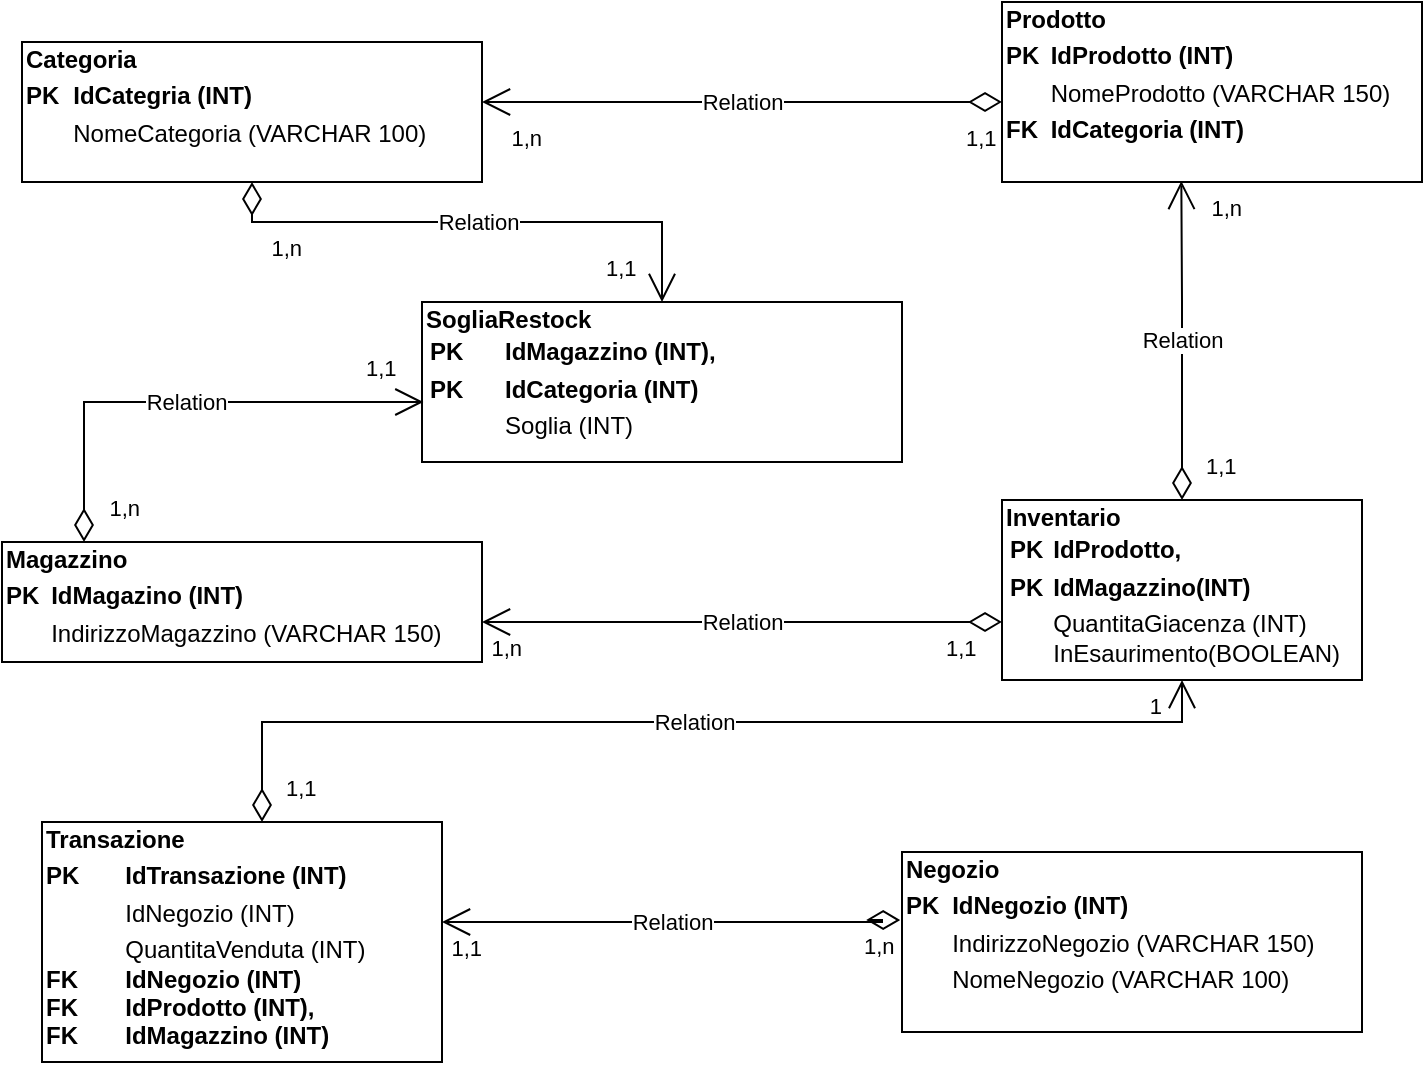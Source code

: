 <mxfile version="24.3.1" type="google">
  <diagram name="Pagina-1" id="8eU_rHXCP34GpM_M6-kl">
    <mxGraphModel grid="1" page="1" gridSize="10" guides="1" tooltips="1" connect="1" arrows="1" fold="1" pageScale="1" pageWidth="827" pageHeight="1169" math="0" shadow="0">
      <root>
        <mxCell id="0" />
        <mxCell id="1" parent="0" />
        <mxCell id="SguuPem-Ruo5fJMCZd8Y-1" value="&lt;div style=&quot;box-sizing: border-box; width: 100%; background-image: initial; background-position: initial; background-size: initial; background-repeat: initial; background-attachment: initial; background-origin: initial; background-clip: initial; padding: 2px;&quot;&gt;&lt;b style=&quot;&quot;&gt;Magazzino&lt;/b&gt;&lt;/div&gt;&lt;table style=&quot;width:100%;font-size:1em;&quot; cellpadding=&quot;2&quot; cellspacing=&quot;0&quot;&gt;&lt;tbody&gt;&lt;tr&gt;&lt;td&gt;&lt;b style=&quot;&quot;&gt;PK&lt;/b&gt;&lt;/td&gt;&lt;td&gt;&lt;b&gt;IdMagazino (INT)&lt;/b&gt;&lt;/td&gt;&lt;/tr&gt;&lt;tr&gt;&lt;td&gt;&lt;br&gt;&lt;/td&gt;&lt;td&gt;IndirizzoMagazzino (VARCHAR 150)&lt;br&gt;&lt;/td&gt;&lt;/tr&gt;&lt;tr&gt;&lt;td&gt;&lt;/td&gt;&lt;td&gt;&lt;br&gt;&lt;/td&gt;&lt;/tr&gt;&lt;/tbody&gt;&lt;/table&gt;" style="verticalAlign=top;align=left;overflow=fill;html=1;whiteSpace=wrap;" vertex="1" parent="1">
          <mxGeometry x="60" y="400" width="240" height="60" as="geometry" />
        </mxCell>
        <mxCell id="SguuPem-Ruo5fJMCZd8Y-2" value="&lt;div style=&quot;box-sizing: border-box; width: 100%; background-image: initial; background-position: initial; background-size: initial; background-repeat: initial; background-attachment: initial; background-origin: initial; background-clip: initial; padding: 2px;&quot;&gt;&lt;b style=&quot;&quot;&gt;Prodotto&lt;/b&gt;&lt;/div&gt;&lt;table style=&quot;width:100%;font-size:1em;&quot; cellpadding=&quot;2&quot; cellspacing=&quot;0&quot;&gt;&lt;tbody&gt;&lt;tr&gt;&lt;td&gt;&lt;b style=&quot;&quot;&gt;PK&lt;/b&gt;&lt;/td&gt;&lt;td&gt;&lt;b&gt;IdProdotto (INT)&lt;/b&gt;&lt;/td&gt;&lt;/tr&gt;&lt;tr&gt;&lt;td&gt;&lt;br&gt;&lt;/td&gt;&lt;td&gt;NomeProdotto (VARCHAR 150)&lt;/td&gt;&lt;/tr&gt;&lt;tr&gt;&lt;td&gt;&lt;b&gt;FK&lt;/b&gt;&lt;/td&gt;&lt;td&gt;&lt;b&gt;IdCategoria (INT)&lt;/b&gt;&lt;/td&gt;&lt;/tr&gt;&lt;/tbody&gt;&lt;/table&gt;" style="verticalAlign=top;align=left;overflow=fill;html=1;whiteSpace=wrap;" vertex="1" parent="1">
          <mxGeometry x="560" y="130" width="210" height="90" as="geometry" />
        </mxCell>
        <mxCell id="SguuPem-Ruo5fJMCZd8Y-3" value="&lt;div style=&quot;box-sizing: border-box; width: 100%; background-image: initial; background-position: initial; background-size: initial; background-repeat: initial; background-attachment: initial; background-origin: initial; background-clip: initial; padding: 2px;&quot;&gt;&lt;b style=&quot;&quot;&gt;Inventario&lt;/b&gt;&lt;table style=&quot;font-size: 1em; width: 100%;&quot; cellpadding=&quot;2&quot; cellspacing=&quot;0&quot;&gt;&lt;tbody&gt;&lt;tr&gt;&lt;td&gt;&lt;b style=&quot;&quot;&gt;PK&lt;/b&gt;&lt;/td&gt;&lt;td&gt;&lt;b&gt;IdProdotto,&lt;/b&gt;&lt;/td&gt;&lt;/tr&gt;&lt;tr&gt;&lt;td&gt;&lt;b&gt;PK&lt;/b&gt;&lt;/td&gt;&lt;td&gt;&lt;b style=&quot;&quot;&gt;IdMagazzino(INT)&lt;/b&gt;&lt;/td&gt;&lt;/tr&gt;&lt;tr&gt;&lt;td&gt;&lt;/td&gt;&lt;td&gt;QuantitaGiacenza (INT)&lt;br&gt;InEsaurimento(BOOLEAN)&lt;/td&gt;&lt;/tr&gt;&lt;/tbody&gt;&lt;/table&gt;&lt;/div&gt;" style="verticalAlign=top;align=left;overflow=fill;html=1;whiteSpace=wrap;" vertex="1" parent="1">
          <mxGeometry x="560" y="379" width="180" height="90" as="geometry" />
        </mxCell>
        <mxCell id="SguuPem-Ruo5fJMCZd8Y-4" value="&lt;div style=&quot;box-sizing: border-box; width: 100%; background-image: initial; background-position: initial; background-size: initial; background-repeat: initial; background-attachment: initial; background-origin: initial; background-clip: initial; padding: 2px;&quot;&gt;&lt;b style=&quot;&quot;&gt;Negozio&lt;/b&gt;&lt;/div&gt;&lt;table style=&quot;width:100%;font-size:1em;&quot; cellpadding=&quot;2&quot; cellspacing=&quot;0&quot;&gt;&lt;tbody&gt;&lt;tr&gt;&lt;td&gt;&lt;b style=&quot;&quot;&gt;PK&lt;/b&gt;&lt;/td&gt;&lt;td&gt;&lt;b style=&quot;&quot;&gt;IdNegozio (INT)&lt;/b&gt;&lt;/td&gt;&lt;/tr&gt;&lt;tr&gt;&lt;td&gt;&lt;br&gt;&lt;/td&gt;&lt;td&gt;IndirizzoNegozio (VARCHAR 150)&lt;/td&gt;&lt;/tr&gt;&lt;tr&gt;&lt;td&gt;&lt;/td&gt;&lt;td&gt;NomeNegozio (VARCHAR 100)&lt;/td&gt;&lt;/tr&gt;&lt;/tbody&gt;&lt;/table&gt;" style="verticalAlign=top;align=left;overflow=fill;html=1;whiteSpace=wrap;" vertex="1" parent="1">
          <mxGeometry x="510" y="555" width="230" height="90" as="geometry" />
        </mxCell>
        <mxCell id="SguuPem-Ruo5fJMCZd8Y-5" value="&lt;div style=&quot;box-sizing: border-box; width: 100%; background-image: initial; background-position: initial; background-size: initial; background-repeat: initial; background-attachment: initial; background-origin: initial; background-clip: initial; padding: 2px;&quot;&gt;&lt;b style=&quot;&quot;&gt;Categoria&lt;/b&gt;&lt;/div&gt;&lt;table style=&quot;width:100%;font-size:1em;&quot; cellpadding=&quot;2&quot; cellspacing=&quot;0&quot;&gt;&lt;tbody&gt;&lt;tr&gt;&lt;td&gt;&lt;b style=&quot;&quot;&gt;PK&lt;/b&gt;&lt;/td&gt;&lt;td&gt;&lt;b style=&quot;&quot;&gt;IdCategria (INT)&lt;/b&gt;&lt;/td&gt;&lt;/tr&gt;&lt;tr&gt;&lt;td&gt;&lt;br&gt;&lt;/td&gt;&lt;td&gt;NomeCategoria (VARCHAR 100)&lt;/td&gt;&lt;/tr&gt;&lt;tr&gt;&lt;td&gt;&lt;/td&gt;&lt;td&gt;&lt;br&gt;&lt;/td&gt;&lt;/tr&gt;&lt;/tbody&gt;&lt;/table&gt;" style="verticalAlign=top;align=left;overflow=fill;html=1;whiteSpace=wrap;" vertex="1" parent="1">
          <mxGeometry x="70" y="150" width="230" height="70" as="geometry" />
        </mxCell>
        <mxCell id="SguuPem-Ruo5fJMCZd8Y-6" value="&lt;div style=&quot;box-sizing: border-box; width: 100%; background-image: initial; background-position: initial; background-size: initial; background-repeat: initial; background-attachment: initial; background-origin: initial; background-clip: initial; padding: 2px;&quot;&gt;&lt;b style=&quot;&quot;&gt;Transazione&lt;/b&gt;&lt;/div&gt;&lt;table style=&quot;width:100%;font-size:1em;&quot; cellpadding=&quot;2&quot; cellspacing=&quot;0&quot;&gt;&lt;tbody&gt;&lt;tr&gt;&lt;td&gt;&lt;b style=&quot;&quot;&gt;PK&lt;/b&gt;&lt;/td&gt;&lt;td&gt;&lt;b style=&quot;&quot;&gt;IdTransazione (INT)&lt;/b&gt;&lt;/td&gt;&lt;/tr&gt;&lt;tr&gt;&lt;td&gt;&lt;br&gt;&lt;/td&gt;&lt;td&gt;IdNegozio (INT)&lt;/td&gt;&lt;/tr&gt;&lt;tr&gt;&lt;td&gt;&lt;br&gt;&lt;b&gt;FK&lt;/b&gt;&lt;span style=&quot;font-weight: bold; white-space: pre;&quot;&gt;&#x9;&lt;/span&gt;&lt;br&gt;&lt;b&gt;FK&lt;/b&gt;&lt;br&gt;&lt;b&gt;FK&lt;/b&gt;&lt;/td&gt;&lt;td&gt;QuantitaVenduta (INT)&lt;br&gt;&lt;b&gt;IdNegozio (INT)&lt;/b&gt;&lt;br&gt;&lt;b&gt;IdProdotto (INT),&lt;/b&gt;&lt;br&gt;&lt;b&gt;IdMagazzino (INT)&lt;/b&gt;&lt;/td&gt;&lt;/tr&gt;&lt;/tbody&gt;&lt;/table&gt;" style="verticalAlign=top;align=left;overflow=fill;html=1;whiteSpace=wrap;" vertex="1" parent="1">
          <mxGeometry x="80" y="540" width="200" height="120" as="geometry" />
        </mxCell>
        <mxCell id="SguuPem-Ruo5fJMCZd8Y-7" value="Relation" style="endArrow=open;html=1;endSize=12;startArrow=diamondThin;startSize=14;startFill=0;edgeStyle=orthogonalEdgeStyle;rounded=0;" edge="1" parent="1">
          <mxGeometry relative="1" as="geometry">
            <mxPoint x="560" y="180" as="sourcePoint" />
            <mxPoint x="300" y="180" as="targetPoint" />
            <Array as="points">
              <mxPoint x="560" y="180" />
            </Array>
          </mxGeometry>
        </mxCell>
        <mxCell id="SguuPem-Ruo5fJMCZd8Y-8" value="1,1" style="edgeLabel;resizable=0;html=1;align=left;verticalAlign=top;" connectable="0" vertex="1" parent="SguuPem-Ruo5fJMCZd8Y-7">
          <mxGeometry x="-1" relative="1" as="geometry">
            <mxPoint x="-20" y="5" as="offset" />
          </mxGeometry>
        </mxCell>
        <mxCell id="SguuPem-Ruo5fJMCZd8Y-9" value="1,n" style="edgeLabel;resizable=0;html=1;align=right;verticalAlign=top;" connectable="0" vertex="1" parent="SguuPem-Ruo5fJMCZd8Y-7">
          <mxGeometry x="1" relative="1" as="geometry">
            <mxPoint x="30" y="5" as="offset" />
          </mxGeometry>
        </mxCell>
        <mxCell id="SguuPem-Ruo5fJMCZd8Y-10" value="Relation" style="endArrow=open;html=1;endSize=12;startArrow=diamondThin;startSize=14;startFill=0;edgeStyle=orthogonalEdgeStyle;rounded=0;exitX=0.5;exitY=0;exitDx=0;exitDy=0;entryX=0.427;entryY=0.994;entryDx=0;entryDy=0;entryPerimeter=0;" edge="1" parent="1" source="SguuPem-Ruo5fJMCZd8Y-3" target="SguuPem-Ruo5fJMCZd8Y-2">
          <mxGeometry relative="1" as="geometry">
            <mxPoint x="390" y="230" as="sourcePoint" />
            <mxPoint x="650" y="260" as="targetPoint" />
            <Array as="points">
              <mxPoint x="650" y="280" />
              <mxPoint x="650" y="280" />
            </Array>
          </mxGeometry>
        </mxCell>
        <mxCell id="SguuPem-Ruo5fJMCZd8Y-11" value="1,1" style="edgeLabel;resizable=0;html=1;align=left;verticalAlign=top;" connectable="0" vertex="1" parent="SguuPem-Ruo5fJMCZd8Y-10">
          <mxGeometry x="-1" relative="1" as="geometry">
            <mxPoint x="10" y="-30" as="offset" />
          </mxGeometry>
        </mxCell>
        <mxCell id="SguuPem-Ruo5fJMCZd8Y-12" value="Relation" style="endArrow=open;html=1;endSize=12;startArrow=diamondThin;startSize=14;startFill=0;edgeStyle=orthogonalEdgeStyle;rounded=0;exitX=0;exitY=0;exitDx=0;exitDy=0;" edge="1" parent="1">
          <mxGeometry relative="1" as="geometry">
            <mxPoint x="560" y="440" as="sourcePoint" />
            <mxPoint x="300" y="440" as="targetPoint" />
            <Array as="points">
              <mxPoint x="370" y="440" />
              <mxPoint x="370" y="440" />
            </Array>
          </mxGeometry>
        </mxCell>
        <mxCell id="SguuPem-Ruo5fJMCZd8Y-13" value="1,1" style="edgeLabel;resizable=0;html=1;align=left;verticalAlign=top;" connectable="0" vertex="1" parent="SguuPem-Ruo5fJMCZd8Y-12">
          <mxGeometry x="-1" relative="1" as="geometry">
            <mxPoint x="-30" as="offset" />
          </mxGeometry>
        </mxCell>
        <mxCell id="SguuPem-Ruo5fJMCZd8Y-14" value="1,n" style="edgeLabel;resizable=0;html=1;align=right;verticalAlign=top;" connectable="0" vertex="1" parent="SguuPem-Ruo5fJMCZd8Y-12">
          <mxGeometry x="1" relative="1" as="geometry">
            <mxPoint x="20" as="offset" />
          </mxGeometry>
        </mxCell>
        <mxCell id="SguuPem-Ruo5fJMCZd8Y-15" value="Relation" style="endArrow=open;html=1;endSize=12;startArrow=diamondThin;startSize=14;startFill=0;edgeStyle=orthogonalEdgeStyle;rounded=0;exitX=-0.004;exitY=0.378;exitDx=0;exitDy=0;exitPerimeter=0;" edge="1" parent="1" source="SguuPem-Ruo5fJMCZd8Y-4">
          <mxGeometry relative="1" as="geometry">
            <mxPoint x="560" y="590" as="sourcePoint" />
            <mxPoint x="280" y="590" as="targetPoint" />
            <Array as="points">
              <mxPoint x="500" y="589" />
              <mxPoint x="500" y="590" />
            </Array>
          </mxGeometry>
        </mxCell>
        <mxCell id="SguuPem-Ruo5fJMCZd8Y-16" value="1,n" style="edgeLabel;resizable=0;html=1;align=left;verticalAlign=top;" connectable="0" vertex="1" parent="SguuPem-Ruo5fJMCZd8Y-15">
          <mxGeometry x="-1" relative="1" as="geometry">
            <mxPoint x="-20" as="offset" />
          </mxGeometry>
        </mxCell>
        <mxCell id="SguuPem-Ruo5fJMCZd8Y-17" value="1,1" style="edgeLabel;resizable=0;html=1;align=right;verticalAlign=top;" connectable="0" vertex="1" parent="SguuPem-Ruo5fJMCZd8Y-15">
          <mxGeometry x="1" relative="1" as="geometry">
            <mxPoint x="20" as="offset" />
          </mxGeometry>
        </mxCell>
        <mxCell id="SguuPem-Ruo5fJMCZd8Y-18" value="Relation" style="endArrow=open;html=1;endSize=12;startArrow=diamondThin;startSize=14;startFill=0;edgeStyle=orthogonalEdgeStyle;rounded=0;" edge="1" parent="1" target="SguuPem-Ruo5fJMCZd8Y-3">
          <mxGeometry relative="1" as="geometry">
            <mxPoint x="190" y="540" as="sourcePoint" />
            <mxPoint x="650" y="470" as="targetPoint" />
            <Array as="points">
              <mxPoint x="190" y="490" />
              <mxPoint x="650" y="490" />
            </Array>
          </mxGeometry>
        </mxCell>
        <mxCell id="SguuPem-Ruo5fJMCZd8Y-19" value="1,1" style="edgeLabel;resizable=0;html=1;align=left;verticalAlign=top;" connectable="0" vertex="1" parent="SguuPem-Ruo5fJMCZd8Y-18">
          <mxGeometry x="-1" relative="1" as="geometry">
            <mxPoint x="10" y="-30" as="offset" />
          </mxGeometry>
        </mxCell>
        <mxCell id="SguuPem-Ruo5fJMCZd8Y-20" value="1" style="edgeLabel;resizable=0;html=1;align=right;verticalAlign=top;" connectable="0" vertex="1" parent="SguuPem-Ruo5fJMCZd8Y-18">
          <mxGeometry x="1" relative="1" as="geometry">
            <mxPoint x="-10" as="offset" />
          </mxGeometry>
        </mxCell>
        <mxCell id="SguuPem-Ruo5fJMCZd8Y-21" value="&lt;div style=&quot;box-sizing: border-box; width: 100%; background-image: initial; background-position: initial; background-size: initial; background-repeat: initial; background-attachment: initial; background-origin: initial; background-clip: initial; padding: 2px;&quot;&gt;&lt;b&gt;SogliaRestock&lt;/b&gt;&lt;table style=&quot;background-color: initial; font-size: 1em; width: 100%;&quot; cellpadding=&quot;2&quot; cellspacing=&quot;0&quot;&gt;&lt;tbody&gt;&lt;tr&gt;&lt;td&gt;&lt;b&gt;PK&lt;/b&gt;&lt;/td&gt;&lt;td&gt;&lt;b&gt;IdMagazzino (INT),&lt;/b&gt;&lt;/td&gt;&lt;/tr&gt;&lt;tr&gt;&lt;td&gt;&lt;b&gt;PK&lt;/b&gt;&lt;/td&gt;&lt;td&gt;&lt;b&gt;IdCategoria (INT)&lt;/b&gt;&lt;/td&gt;&lt;/tr&gt;&lt;tr&gt;&lt;td&gt;&lt;/td&gt;&lt;td&gt;Soglia (INT)&lt;/td&gt;&lt;/tr&gt;&lt;/tbody&gt;&lt;/table&gt;&lt;/div&gt;" style="verticalAlign=top;align=left;overflow=fill;html=1;whiteSpace=wrap;" vertex="1" parent="1">
          <mxGeometry x="270" y="280" width="240" height="80" as="geometry" />
        </mxCell>
        <mxCell id="SguuPem-Ruo5fJMCZd8Y-22" value="Relation" style="endArrow=open;html=1;endSize=12;startArrow=diamondThin;startSize=14;startFill=0;edgeStyle=orthogonalEdgeStyle;rounded=0;entryX=0.5;entryY=0;entryDx=0;entryDy=0;exitX=0.5;exitY=1;exitDx=0;exitDy=0;" edge="1" parent="1" source="SguuPem-Ruo5fJMCZd8Y-5" target="SguuPem-Ruo5fJMCZd8Y-21">
          <mxGeometry relative="1" as="geometry">
            <mxPoint x="220" y="240" as="sourcePoint" />
            <mxPoint x="-40" y="210" as="targetPoint" />
            <Array as="points">
              <mxPoint x="185" y="240" />
              <mxPoint x="390" y="240" />
            </Array>
          </mxGeometry>
        </mxCell>
        <mxCell id="SguuPem-Ruo5fJMCZd8Y-23" value="1,1" style="edgeLabel;resizable=0;html=1;align=left;verticalAlign=top;" connectable="0" vertex="1" parent="SguuPem-Ruo5fJMCZd8Y-22">
          <mxGeometry x="-1" relative="1" as="geometry">
            <mxPoint x="175" y="30" as="offset" />
          </mxGeometry>
        </mxCell>
        <mxCell id="SguuPem-Ruo5fJMCZd8Y-24" value="1,n" style="edgeLabel;resizable=0;html=1;align=right;verticalAlign=top;" connectable="0" vertex="1" parent="SguuPem-Ruo5fJMCZd8Y-22">
          <mxGeometry x="1" relative="1" as="geometry">
            <mxPoint x="-180" y="-40" as="offset" />
          </mxGeometry>
        </mxCell>
        <mxCell id="SguuPem-Ruo5fJMCZd8Y-25" value="1,n" style="edgeLabel;resizable=0;html=1;align=right;verticalAlign=top;" connectable="0" vertex="1" parent="SguuPem-Ruo5fJMCZd8Y-22">
          <mxGeometry x="1" relative="1" as="geometry">
            <mxPoint x="290" y="-60" as="offset" />
          </mxGeometry>
        </mxCell>
        <mxCell id="SguuPem-Ruo5fJMCZd8Y-26" value="Relation" style="endArrow=open;html=1;endSize=12;startArrow=diamondThin;startSize=14;startFill=0;edgeStyle=orthogonalEdgeStyle;rounded=0;entryX=0.003;entryY=0.614;entryDx=0;entryDy=0;entryPerimeter=0;" edge="1" parent="1" source="SguuPem-Ruo5fJMCZd8Y-1" target="SguuPem-Ruo5fJMCZd8Y-21">
          <mxGeometry relative="1" as="geometry">
            <mxPoint x="111" y="362" as="sourcePoint" />
            <mxPoint x="239.97" y="350" as="targetPoint" />
            <Array as="points">
              <mxPoint x="101" y="330" />
              <mxPoint x="271" y="330" />
            </Array>
          </mxGeometry>
        </mxCell>
        <mxCell id="SguuPem-Ruo5fJMCZd8Y-27" value="1,1" style="edgeLabel;resizable=0;html=1;align=left;verticalAlign=top;" connectable="0" vertex="1" parent="SguuPem-Ruo5fJMCZd8Y-26">
          <mxGeometry x="-1" relative="1" as="geometry">
            <mxPoint x="139" y="-100" as="offset" />
          </mxGeometry>
        </mxCell>
        <mxCell id="SguuPem-Ruo5fJMCZd8Y-28" value="1,n" style="edgeLabel;resizable=0;html=1;align=right;verticalAlign=top;" connectable="0" vertex="1" parent="SguuPem-Ruo5fJMCZd8Y-26">
          <mxGeometry x="1" relative="1" as="geometry">
            <mxPoint x="-141" y="41" as="offset" />
          </mxGeometry>
        </mxCell>
      </root>
    </mxGraphModel>
  </diagram>
</mxfile>
